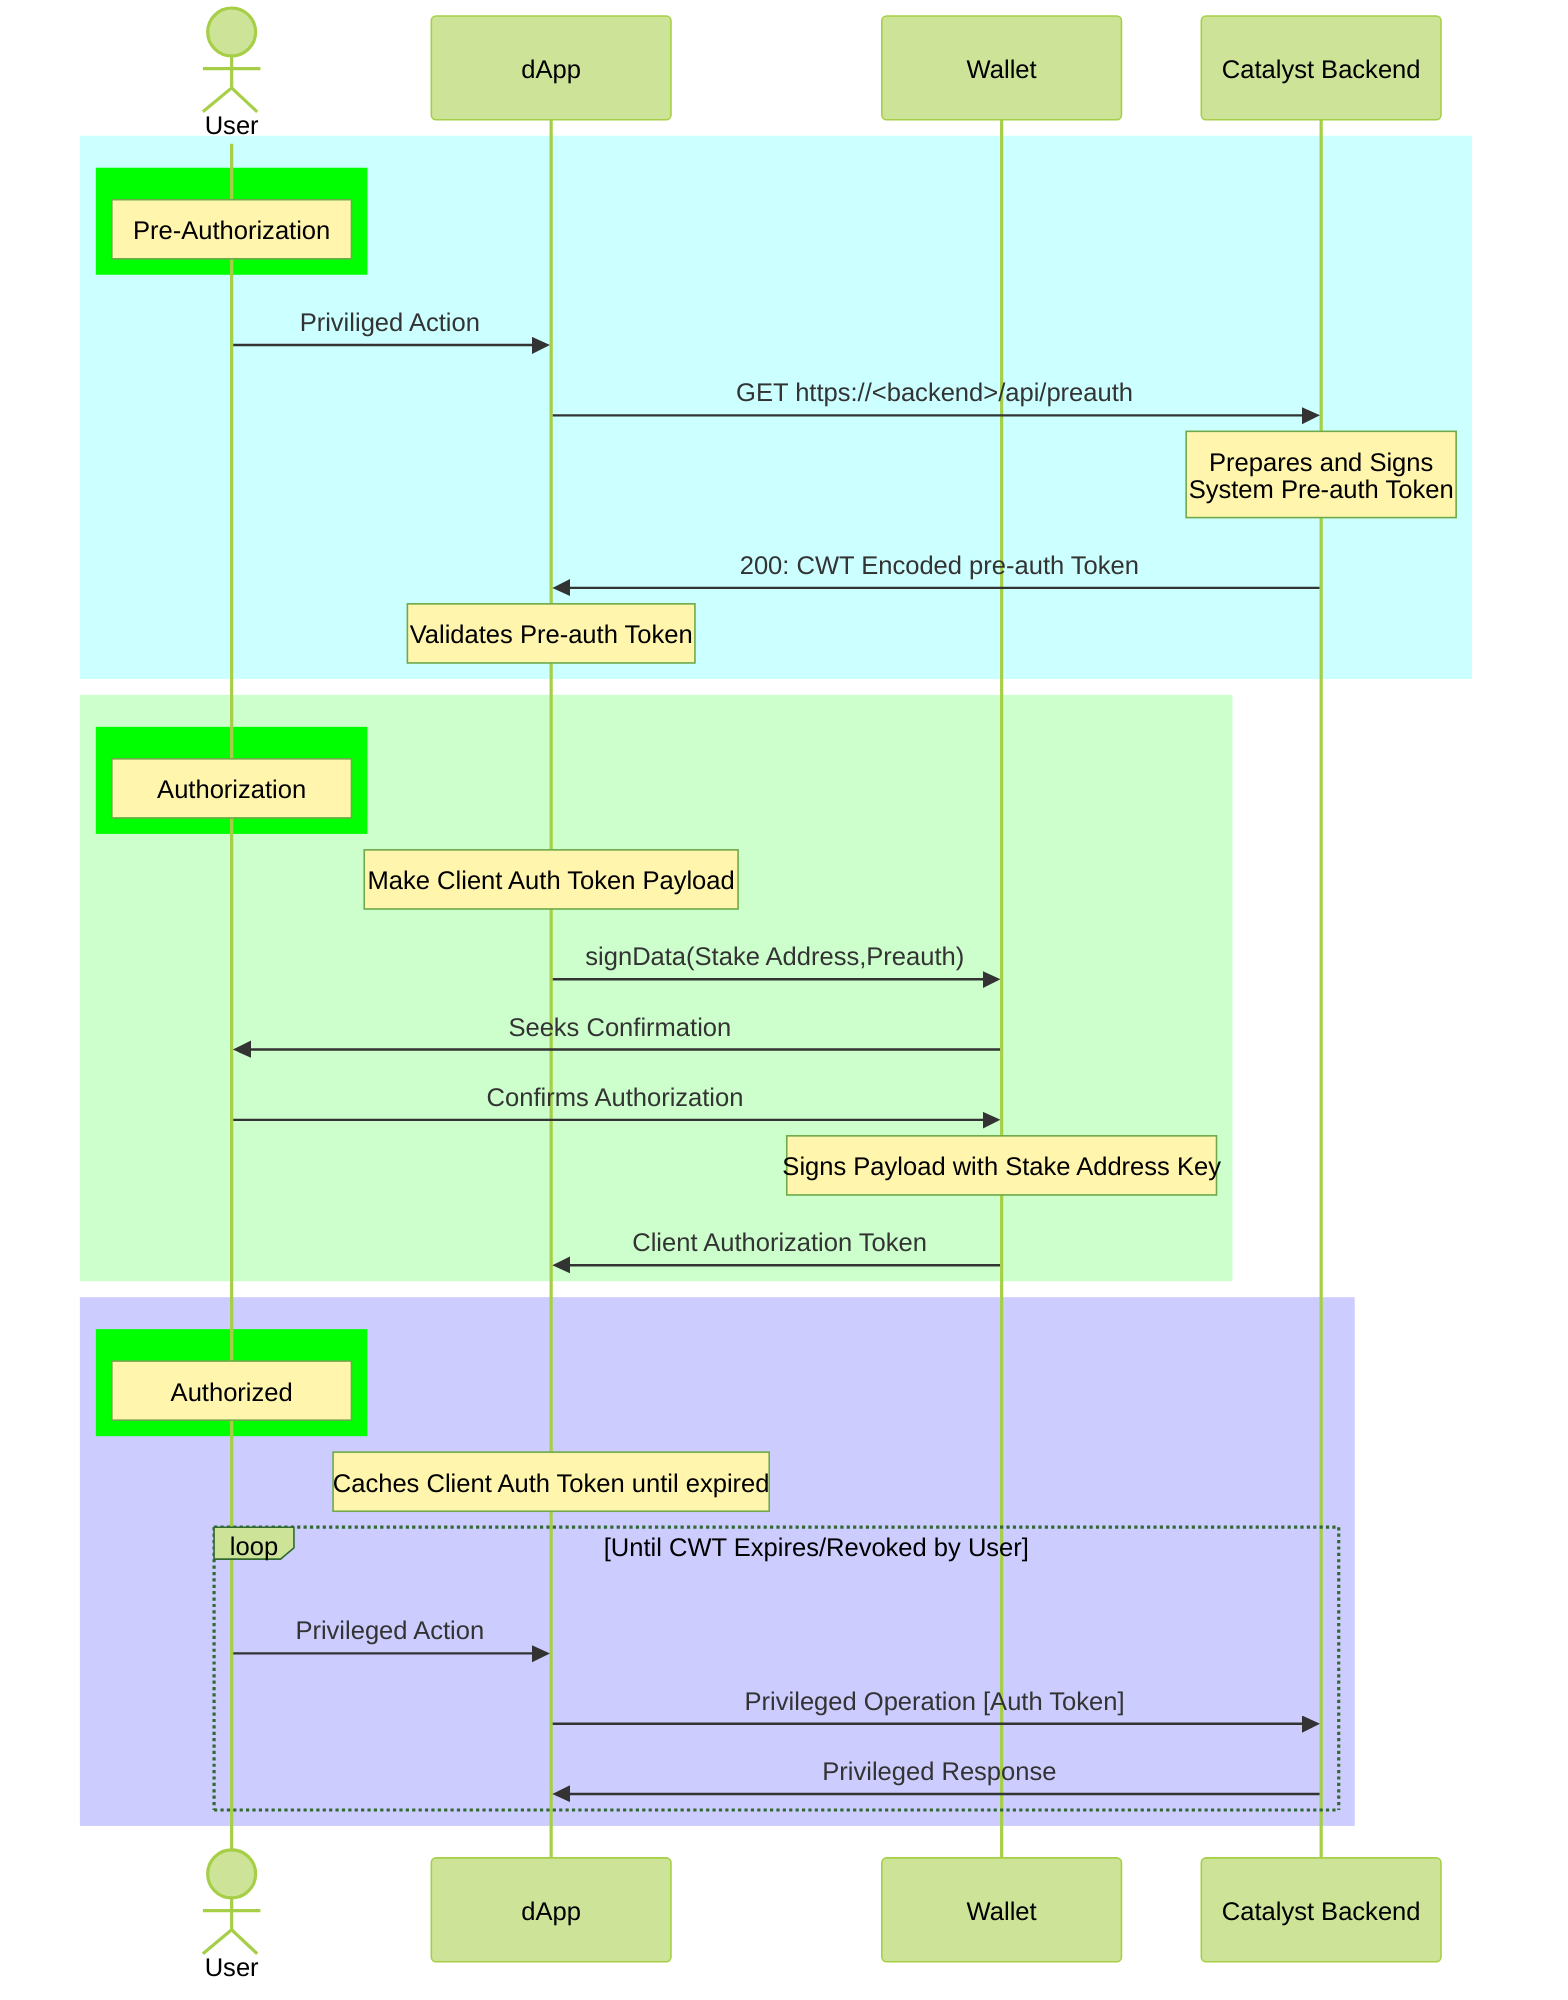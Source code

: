%%{init: {'theme':'forest'}}%%
sequenceDiagram
    actor U as User
    participant D as dApp
    participant W as Wallet
    participant C as Catalyst Backend

    rect rgb(204,255,255)
      rect rgb(0,255,0)
        Note over U: Pre-Authorization
      end

      U ->> D: Priviliged Action
      D ->> C: GET https://<backend>/api/preauth
      Note over C: Prepares and Signs<br>System Pre-auth Token
      C ->> D: 200: CWT Encoded pre-auth Token
      Note over D: Validates Pre-auth Token
    end

    rect rgb(204,255,204)
      rect rgb(0,255,0)
        Note over U: Authorization
      end

      Note over D: Make Client Auth Token Payload
      D ->> W: signData(Stake Address,Preauth)
      W ->> U: Seeks Confirmation
      U ->> W: Confirms Authorization

      Note over W: Signs Payload with Stake Address Key

      W ->> D: Client Authorization Token
    end

    rect rgb(204,204,255)
      rect rgb(0,255,0)
        Note over U: Authorized
      end

      Note over D: Caches Client Auth Token until expired

      loop Until CWT Expires/Revoked by User
        U ->> D: Privileged Action
        D ->> C: Privileged Operation [Auth Token]
        C ->> D: Privileged Response
      end

    end